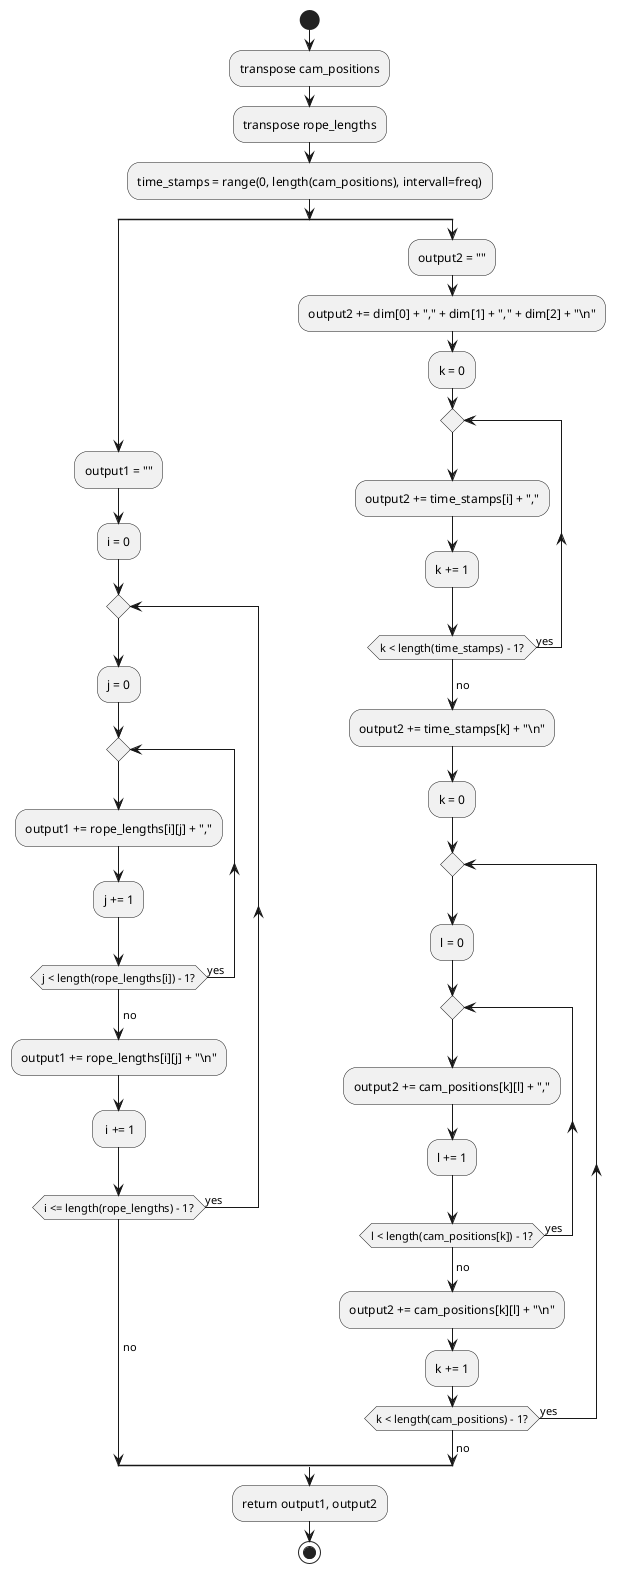@startuml parse_output(dim, freq, cam_positions, rope_lengths)
start

:transpose cam_positions;
:transpose rope_lengths;

:time_stamps = range(0, length(cam_positions), intervall=freq);

split 
:output1 = "";
:i = 0;
repeat 
:j = 0;
repeat
:output1 += rope_lengths[i][j] + ",";
:j += 1;
repeat while (j < length(rope_lengths[i]) - 1?) is (yes)
->no;
:output1 += rope_lengths[i][j] + "\\n";
: i += 1;
repeat while (i <= length(rope_lengths) - 1?) is (yes)
->no;

split again 
:output2 = "";
:output2 += dim[0] + "," + dim[1] + "," + dim[2] + "\\n";

:k = 0;
repeat
:output2 += time_stamps[i] + ",";
:k += 1;
repeat while (k < length(time_stamps) - 1?) is (yes)
->no;
:output2 += time_stamps[k] + "\\n";

:k = 0;
repeat
:l = 0;
repeat
:output2 += cam_positions[k][l] + ",";
:l += 1;
repeat while (l < length(cam_positions[k]) - 1?) is (yes)
->no;
:output2 += cam_positions[k][l] + "\\n";
:k += 1;
repeat while (k < length(cam_positions) - 1?) is (yes)
->no;
end split 

:return output1, output2;
stop 
@enduml
